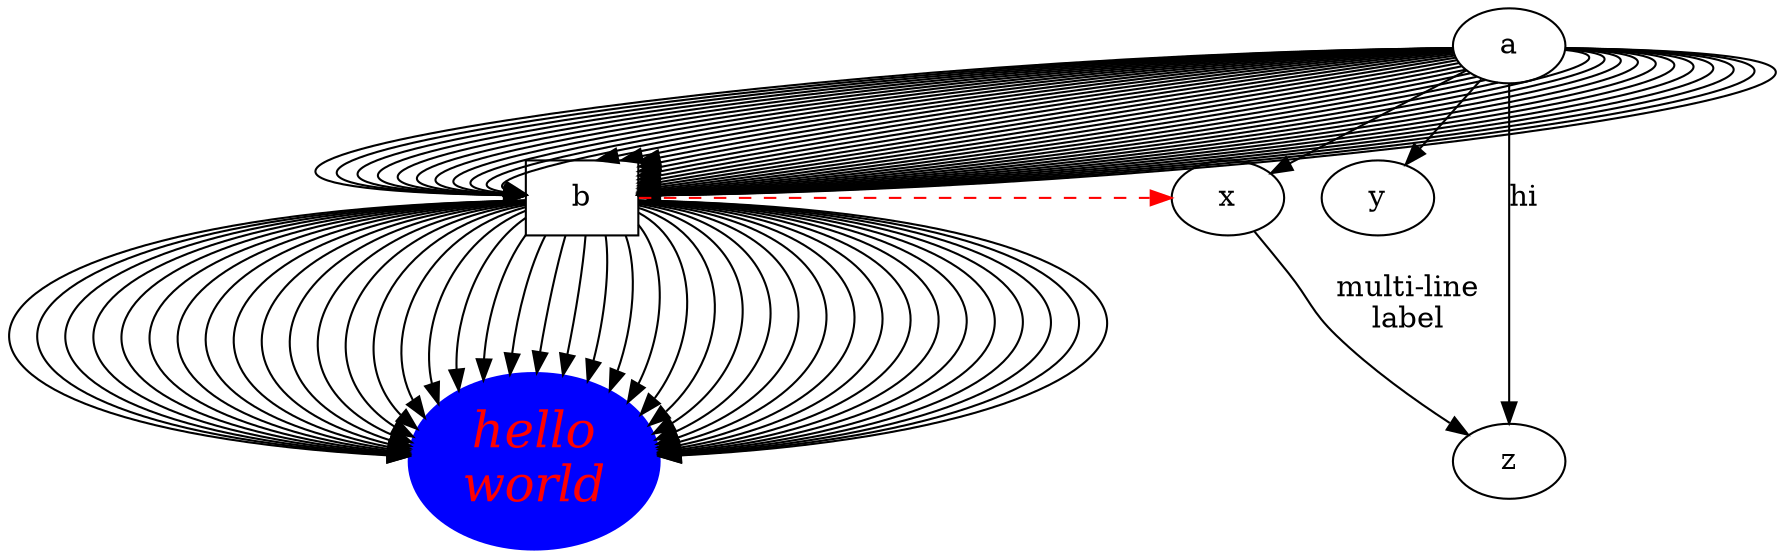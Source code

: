 digraph test3 {
       a -> b -> c;
       a -> b -> c;
       a -> b -> c;
       a -> b -> c;
       a -> b -> c;
       a -> b -> c;
       a -> b -> c;
       a -> b -> c;
       a -> b -> c;
       a -> b -> c;
       a -> b -> c;
       a -> b -> c;
       a -> b -> c;
       a -> b -> c;
       a -> b -> c;
       a -> b -> c;
       a -> b -> c;
       a -> b -> c;
       a -> b -> c;
       a -> b -> c;
       a -> b -> c;
       a -> b -> c;
       a -> b -> c;
       a -> b -> c;
       a -> b -> c;
       a -> b -> c;
       a -> b -> c;
       a -> b -> c;
       a -> b -> c;
       a -> b -> c;
       a -> b -> c;
       a -> b -> c;
       a -> b -> c;
       a -> b -> c;
       a -> b -> c;
       a -> b -> c;
       a -> b -> c;
       a -> b -> c;
       a -> b -> c;
       a -> b -> c;
       a -> {x y};
       b [shape=box];
       c [label="hello\nworld",color=blue,fontsize=24,
            fontname="Palatino-Italic",fontcolor=red,style=filled];
       a -> z [label="hi", weight=100];
       x -> z [label="multi-line\nlabel"];
       edge [style=dashed,color=red];
       b -> x;
       {rank=same; b x}
}

